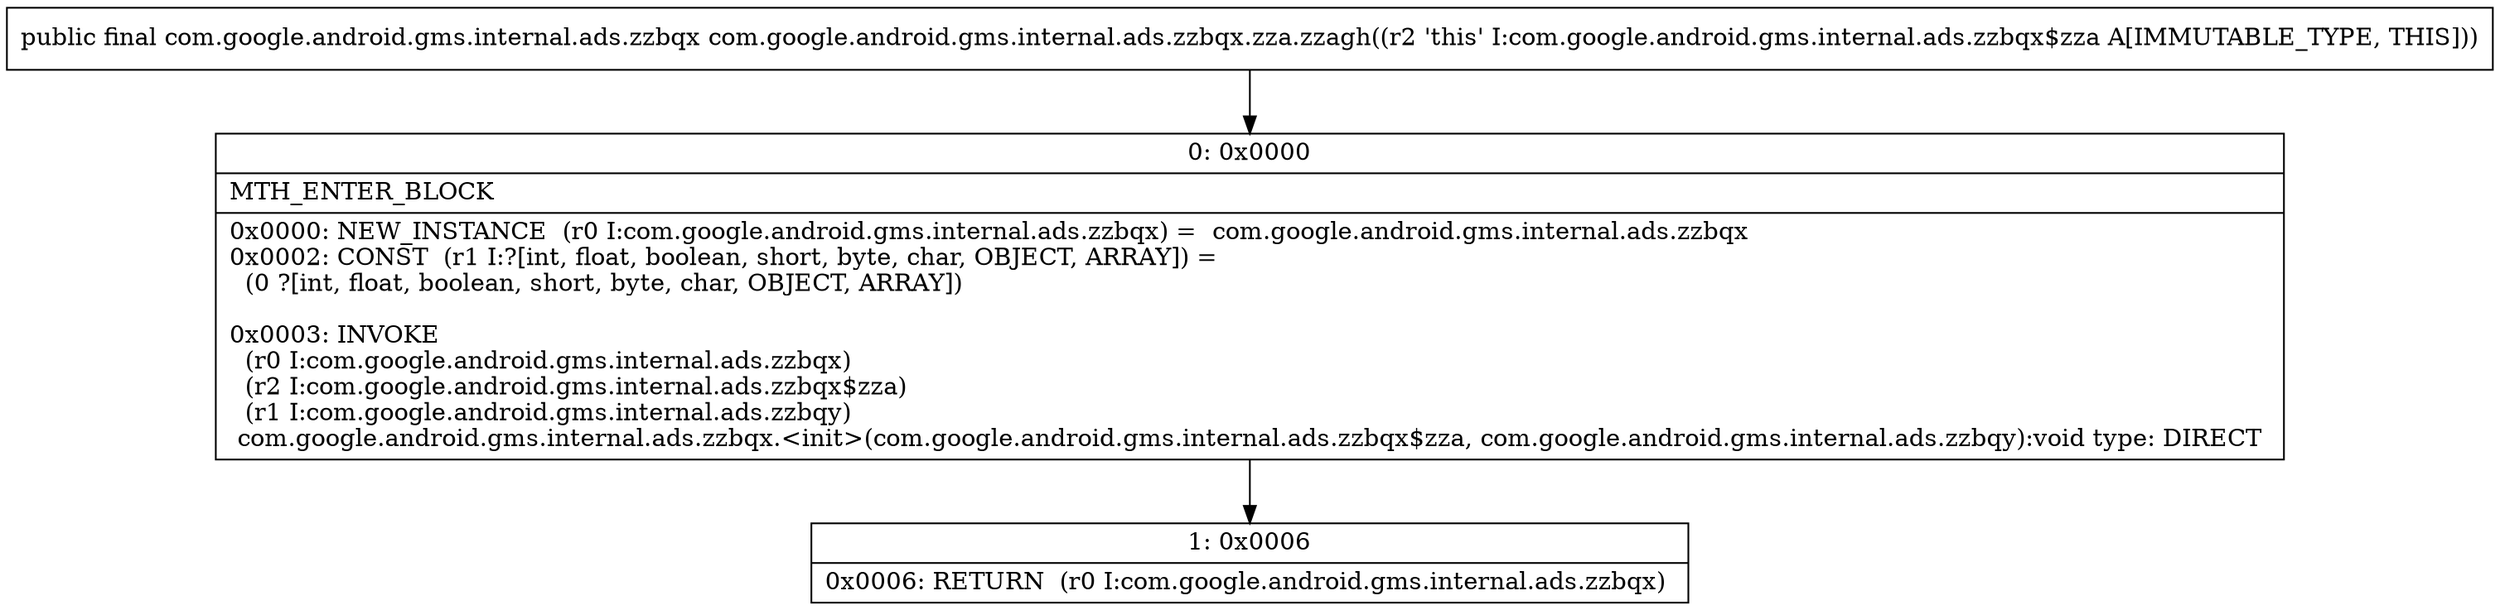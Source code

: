 digraph "CFG forcom.google.android.gms.internal.ads.zzbqx.zza.zzagh()Lcom\/google\/android\/gms\/internal\/ads\/zzbqx;" {
Node_0 [shape=record,label="{0\:\ 0x0000|MTH_ENTER_BLOCK\l|0x0000: NEW_INSTANCE  (r0 I:com.google.android.gms.internal.ads.zzbqx) =  com.google.android.gms.internal.ads.zzbqx \l0x0002: CONST  (r1 I:?[int, float, boolean, short, byte, char, OBJECT, ARRAY]) = \l  (0 ?[int, float, boolean, short, byte, char, OBJECT, ARRAY])\l \l0x0003: INVOKE  \l  (r0 I:com.google.android.gms.internal.ads.zzbqx)\l  (r2 I:com.google.android.gms.internal.ads.zzbqx$zza)\l  (r1 I:com.google.android.gms.internal.ads.zzbqy)\l com.google.android.gms.internal.ads.zzbqx.\<init\>(com.google.android.gms.internal.ads.zzbqx$zza, com.google.android.gms.internal.ads.zzbqy):void type: DIRECT \l}"];
Node_1 [shape=record,label="{1\:\ 0x0006|0x0006: RETURN  (r0 I:com.google.android.gms.internal.ads.zzbqx) \l}"];
MethodNode[shape=record,label="{public final com.google.android.gms.internal.ads.zzbqx com.google.android.gms.internal.ads.zzbqx.zza.zzagh((r2 'this' I:com.google.android.gms.internal.ads.zzbqx$zza A[IMMUTABLE_TYPE, THIS])) }"];
MethodNode -> Node_0;
Node_0 -> Node_1;
}

